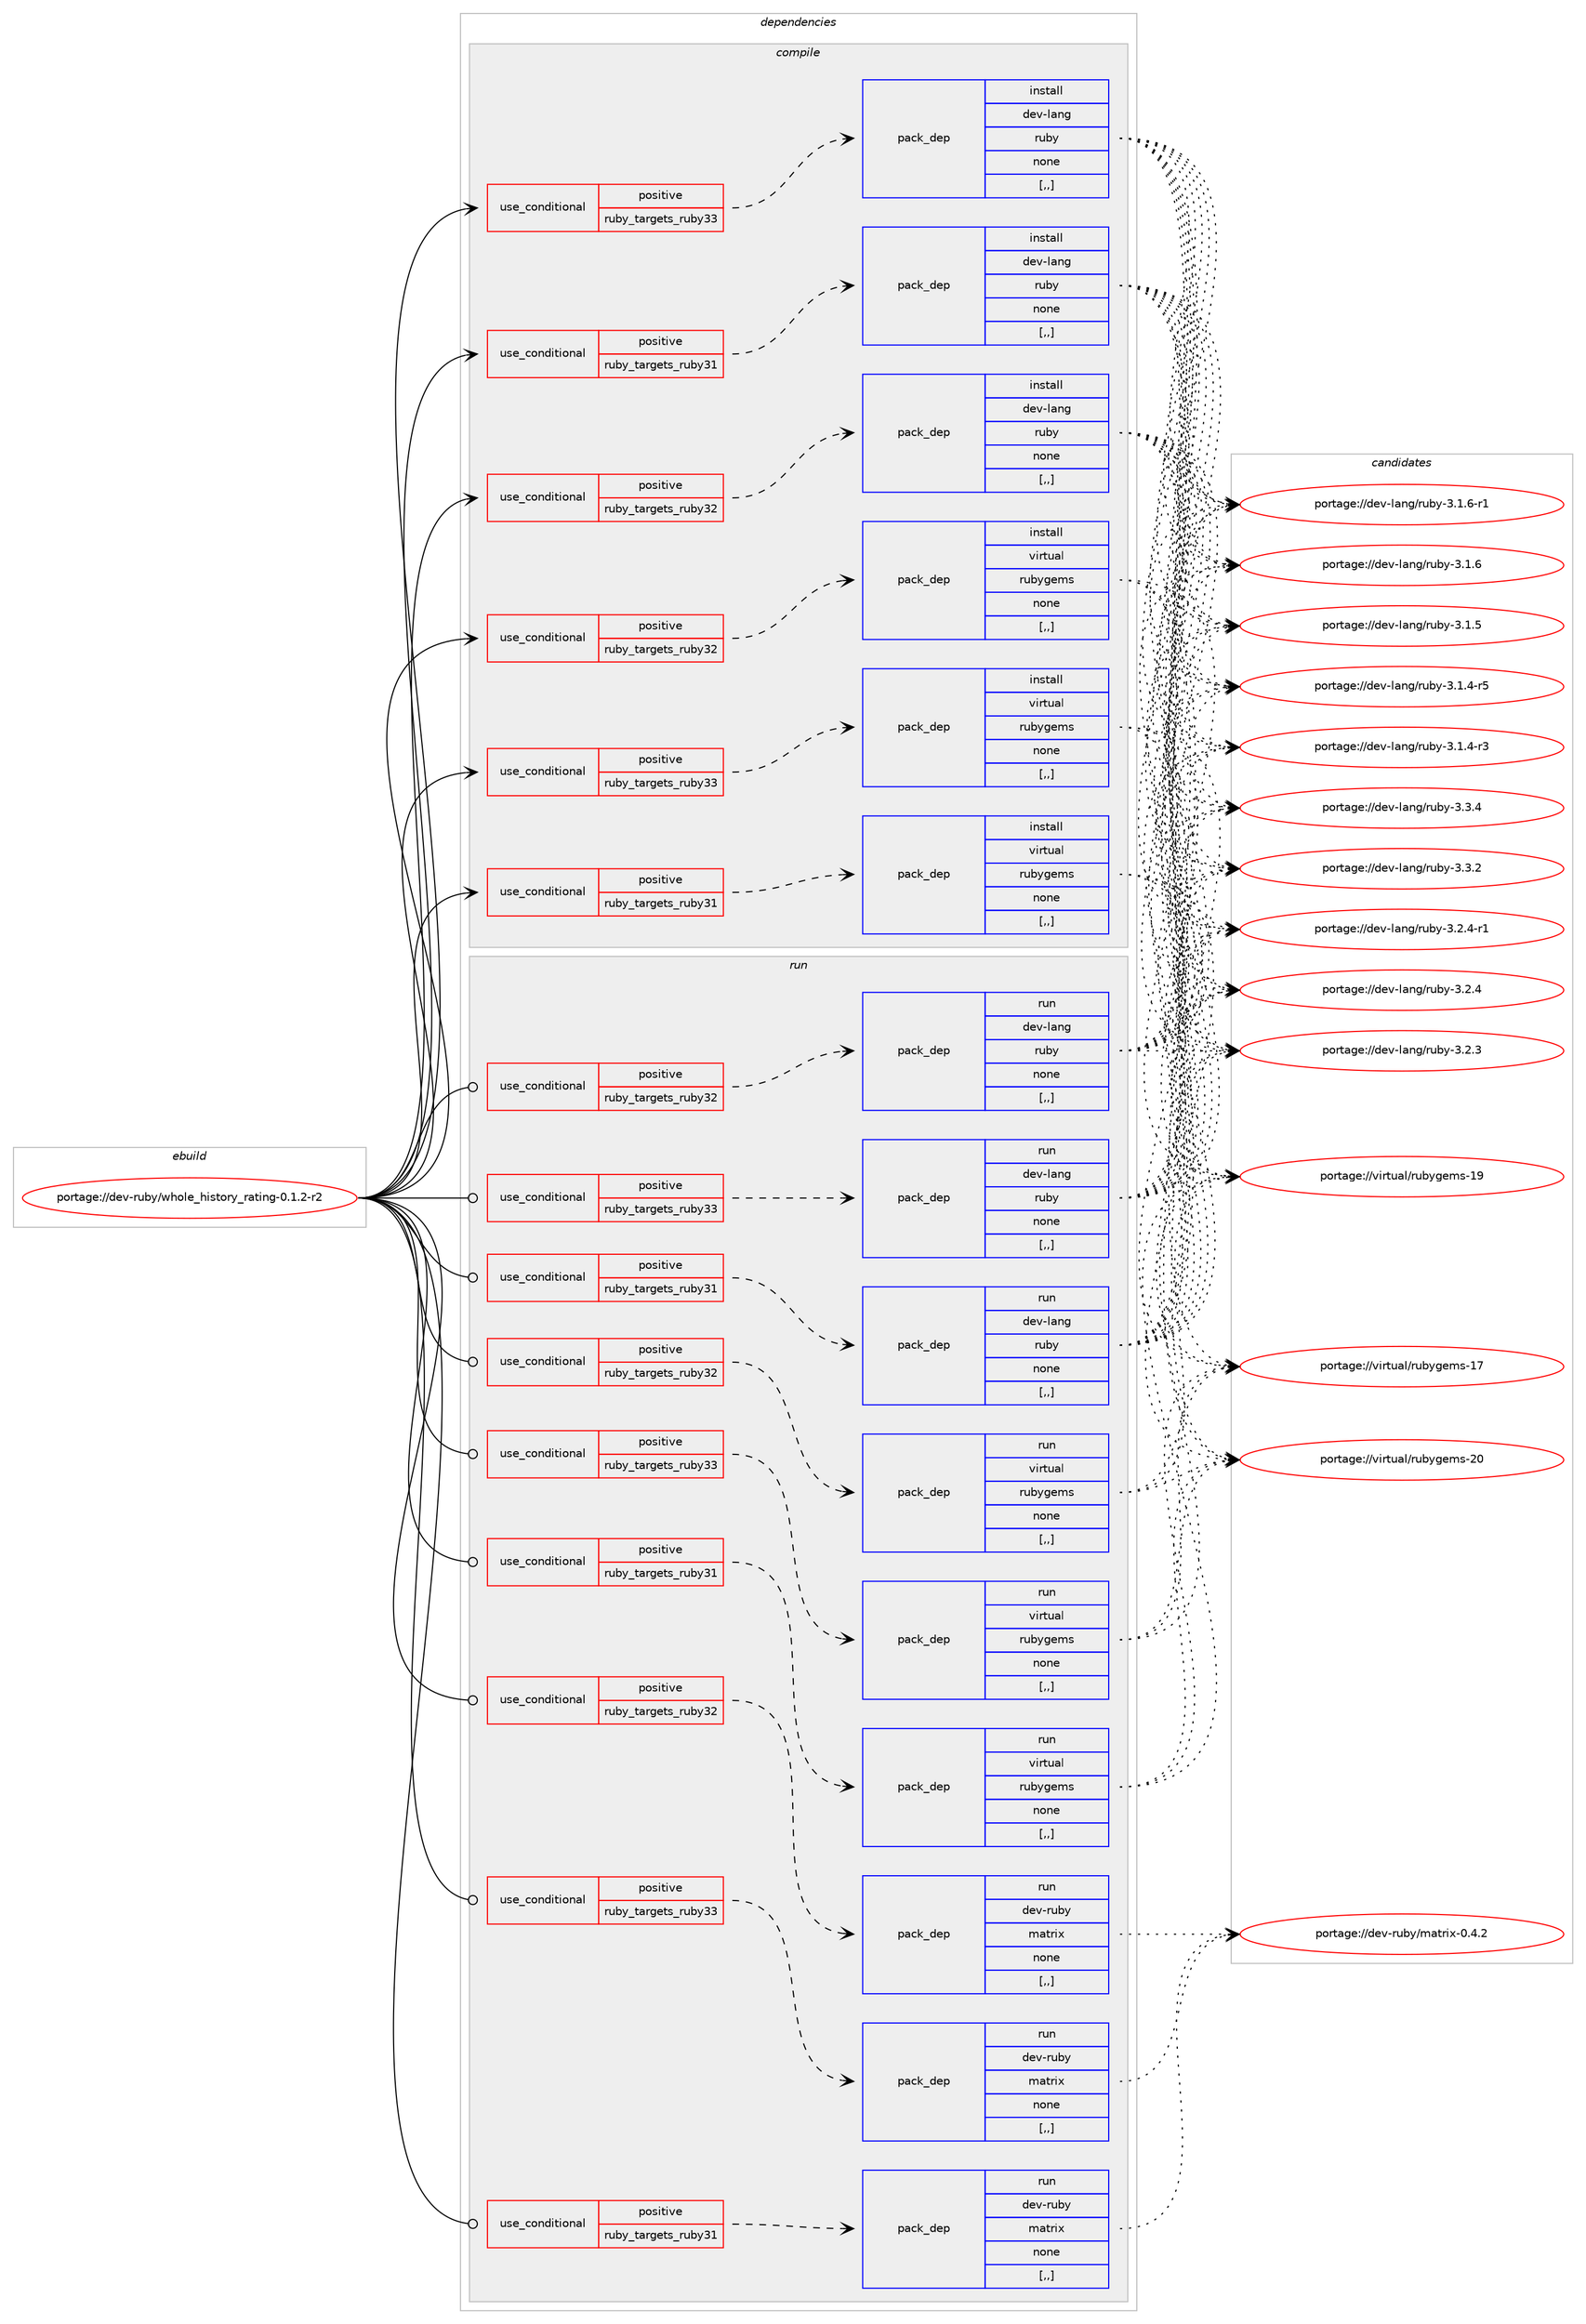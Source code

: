 digraph prolog {

# *************
# Graph options
# *************

newrank=true;
concentrate=true;
compound=true;
graph [rankdir=LR,fontname=Helvetica,fontsize=10,ranksep=1.5];#, ranksep=2.5, nodesep=0.2];
edge  [arrowhead=vee];
node  [fontname=Helvetica,fontsize=10];

# **********
# The ebuild
# **********

subgraph cluster_leftcol {
color=gray;
label=<<i>ebuild</i>>;
id [label="portage://dev-ruby/whole_history_rating-0.1.2-r2", color=red, width=4, href="../dev-ruby/whole_history_rating-0.1.2-r2.svg"];
}

# ****************
# The dependencies
# ****************

subgraph cluster_midcol {
color=gray;
label=<<i>dependencies</i>>;
subgraph cluster_compile {
fillcolor="#eeeeee";
style=filled;
label=<<i>compile</i>>;
subgraph cond58520 {
dependency207193 [label=<<TABLE BORDER="0" CELLBORDER="1" CELLSPACING="0" CELLPADDING="4"><TR><TD ROWSPAN="3" CELLPADDING="10">use_conditional</TD></TR><TR><TD>positive</TD></TR><TR><TD>ruby_targets_ruby31</TD></TR></TABLE>>, shape=none, color=red];
subgraph pack147266 {
dependency207194 [label=<<TABLE BORDER="0" CELLBORDER="1" CELLSPACING="0" CELLPADDING="4" WIDTH="220"><TR><TD ROWSPAN="6" CELLPADDING="30">pack_dep</TD></TR><TR><TD WIDTH="110">install</TD></TR><TR><TD>dev-lang</TD></TR><TR><TD>ruby</TD></TR><TR><TD>none</TD></TR><TR><TD>[,,]</TD></TR></TABLE>>, shape=none, color=blue];
}
dependency207193:e -> dependency207194:w [weight=20,style="dashed",arrowhead="vee"];
}
id:e -> dependency207193:w [weight=20,style="solid",arrowhead="vee"];
subgraph cond58521 {
dependency207195 [label=<<TABLE BORDER="0" CELLBORDER="1" CELLSPACING="0" CELLPADDING="4"><TR><TD ROWSPAN="3" CELLPADDING="10">use_conditional</TD></TR><TR><TD>positive</TD></TR><TR><TD>ruby_targets_ruby31</TD></TR></TABLE>>, shape=none, color=red];
subgraph pack147267 {
dependency207196 [label=<<TABLE BORDER="0" CELLBORDER="1" CELLSPACING="0" CELLPADDING="4" WIDTH="220"><TR><TD ROWSPAN="6" CELLPADDING="30">pack_dep</TD></TR><TR><TD WIDTH="110">install</TD></TR><TR><TD>virtual</TD></TR><TR><TD>rubygems</TD></TR><TR><TD>none</TD></TR><TR><TD>[,,]</TD></TR></TABLE>>, shape=none, color=blue];
}
dependency207195:e -> dependency207196:w [weight=20,style="dashed",arrowhead="vee"];
}
id:e -> dependency207195:w [weight=20,style="solid",arrowhead="vee"];
subgraph cond58522 {
dependency207197 [label=<<TABLE BORDER="0" CELLBORDER="1" CELLSPACING="0" CELLPADDING="4"><TR><TD ROWSPAN="3" CELLPADDING="10">use_conditional</TD></TR><TR><TD>positive</TD></TR><TR><TD>ruby_targets_ruby32</TD></TR></TABLE>>, shape=none, color=red];
subgraph pack147268 {
dependency207198 [label=<<TABLE BORDER="0" CELLBORDER="1" CELLSPACING="0" CELLPADDING="4" WIDTH="220"><TR><TD ROWSPAN="6" CELLPADDING="30">pack_dep</TD></TR><TR><TD WIDTH="110">install</TD></TR><TR><TD>dev-lang</TD></TR><TR><TD>ruby</TD></TR><TR><TD>none</TD></TR><TR><TD>[,,]</TD></TR></TABLE>>, shape=none, color=blue];
}
dependency207197:e -> dependency207198:w [weight=20,style="dashed",arrowhead="vee"];
}
id:e -> dependency207197:w [weight=20,style="solid",arrowhead="vee"];
subgraph cond58523 {
dependency207199 [label=<<TABLE BORDER="0" CELLBORDER="1" CELLSPACING="0" CELLPADDING="4"><TR><TD ROWSPAN="3" CELLPADDING="10">use_conditional</TD></TR><TR><TD>positive</TD></TR><TR><TD>ruby_targets_ruby32</TD></TR></TABLE>>, shape=none, color=red];
subgraph pack147269 {
dependency207200 [label=<<TABLE BORDER="0" CELLBORDER="1" CELLSPACING="0" CELLPADDING="4" WIDTH="220"><TR><TD ROWSPAN="6" CELLPADDING="30">pack_dep</TD></TR><TR><TD WIDTH="110">install</TD></TR><TR><TD>virtual</TD></TR><TR><TD>rubygems</TD></TR><TR><TD>none</TD></TR><TR><TD>[,,]</TD></TR></TABLE>>, shape=none, color=blue];
}
dependency207199:e -> dependency207200:w [weight=20,style="dashed",arrowhead="vee"];
}
id:e -> dependency207199:w [weight=20,style="solid",arrowhead="vee"];
subgraph cond58524 {
dependency207201 [label=<<TABLE BORDER="0" CELLBORDER="1" CELLSPACING="0" CELLPADDING="4"><TR><TD ROWSPAN="3" CELLPADDING="10">use_conditional</TD></TR><TR><TD>positive</TD></TR><TR><TD>ruby_targets_ruby33</TD></TR></TABLE>>, shape=none, color=red];
subgraph pack147270 {
dependency207202 [label=<<TABLE BORDER="0" CELLBORDER="1" CELLSPACING="0" CELLPADDING="4" WIDTH="220"><TR><TD ROWSPAN="6" CELLPADDING="30">pack_dep</TD></TR><TR><TD WIDTH="110">install</TD></TR><TR><TD>dev-lang</TD></TR><TR><TD>ruby</TD></TR><TR><TD>none</TD></TR><TR><TD>[,,]</TD></TR></TABLE>>, shape=none, color=blue];
}
dependency207201:e -> dependency207202:w [weight=20,style="dashed",arrowhead="vee"];
}
id:e -> dependency207201:w [weight=20,style="solid",arrowhead="vee"];
subgraph cond58525 {
dependency207203 [label=<<TABLE BORDER="0" CELLBORDER="1" CELLSPACING="0" CELLPADDING="4"><TR><TD ROWSPAN="3" CELLPADDING="10">use_conditional</TD></TR><TR><TD>positive</TD></TR><TR><TD>ruby_targets_ruby33</TD></TR></TABLE>>, shape=none, color=red];
subgraph pack147271 {
dependency207204 [label=<<TABLE BORDER="0" CELLBORDER="1" CELLSPACING="0" CELLPADDING="4" WIDTH="220"><TR><TD ROWSPAN="6" CELLPADDING="30">pack_dep</TD></TR><TR><TD WIDTH="110">install</TD></TR><TR><TD>virtual</TD></TR><TR><TD>rubygems</TD></TR><TR><TD>none</TD></TR><TR><TD>[,,]</TD></TR></TABLE>>, shape=none, color=blue];
}
dependency207203:e -> dependency207204:w [weight=20,style="dashed",arrowhead="vee"];
}
id:e -> dependency207203:w [weight=20,style="solid",arrowhead="vee"];
}
subgraph cluster_compileandrun {
fillcolor="#eeeeee";
style=filled;
label=<<i>compile and run</i>>;
}
subgraph cluster_run {
fillcolor="#eeeeee";
style=filled;
label=<<i>run</i>>;
subgraph cond58526 {
dependency207205 [label=<<TABLE BORDER="0" CELLBORDER="1" CELLSPACING="0" CELLPADDING="4"><TR><TD ROWSPAN="3" CELLPADDING="10">use_conditional</TD></TR><TR><TD>positive</TD></TR><TR><TD>ruby_targets_ruby31</TD></TR></TABLE>>, shape=none, color=red];
subgraph pack147272 {
dependency207206 [label=<<TABLE BORDER="0" CELLBORDER="1" CELLSPACING="0" CELLPADDING="4" WIDTH="220"><TR><TD ROWSPAN="6" CELLPADDING="30">pack_dep</TD></TR><TR><TD WIDTH="110">run</TD></TR><TR><TD>dev-lang</TD></TR><TR><TD>ruby</TD></TR><TR><TD>none</TD></TR><TR><TD>[,,]</TD></TR></TABLE>>, shape=none, color=blue];
}
dependency207205:e -> dependency207206:w [weight=20,style="dashed",arrowhead="vee"];
}
id:e -> dependency207205:w [weight=20,style="solid",arrowhead="odot"];
subgraph cond58527 {
dependency207207 [label=<<TABLE BORDER="0" CELLBORDER="1" CELLSPACING="0" CELLPADDING="4"><TR><TD ROWSPAN="3" CELLPADDING="10">use_conditional</TD></TR><TR><TD>positive</TD></TR><TR><TD>ruby_targets_ruby31</TD></TR></TABLE>>, shape=none, color=red];
subgraph pack147273 {
dependency207208 [label=<<TABLE BORDER="0" CELLBORDER="1" CELLSPACING="0" CELLPADDING="4" WIDTH="220"><TR><TD ROWSPAN="6" CELLPADDING="30">pack_dep</TD></TR><TR><TD WIDTH="110">run</TD></TR><TR><TD>dev-ruby</TD></TR><TR><TD>matrix</TD></TR><TR><TD>none</TD></TR><TR><TD>[,,]</TD></TR></TABLE>>, shape=none, color=blue];
}
dependency207207:e -> dependency207208:w [weight=20,style="dashed",arrowhead="vee"];
}
id:e -> dependency207207:w [weight=20,style="solid",arrowhead="odot"];
subgraph cond58528 {
dependency207209 [label=<<TABLE BORDER="0" CELLBORDER="1" CELLSPACING="0" CELLPADDING="4"><TR><TD ROWSPAN="3" CELLPADDING="10">use_conditional</TD></TR><TR><TD>positive</TD></TR><TR><TD>ruby_targets_ruby31</TD></TR></TABLE>>, shape=none, color=red];
subgraph pack147274 {
dependency207210 [label=<<TABLE BORDER="0" CELLBORDER="1" CELLSPACING="0" CELLPADDING="4" WIDTH="220"><TR><TD ROWSPAN="6" CELLPADDING="30">pack_dep</TD></TR><TR><TD WIDTH="110">run</TD></TR><TR><TD>virtual</TD></TR><TR><TD>rubygems</TD></TR><TR><TD>none</TD></TR><TR><TD>[,,]</TD></TR></TABLE>>, shape=none, color=blue];
}
dependency207209:e -> dependency207210:w [weight=20,style="dashed",arrowhead="vee"];
}
id:e -> dependency207209:w [weight=20,style="solid",arrowhead="odot"];
subgraph cond58529 {
dependency207211 [label=<<TABLE BORDER="0" CELLBORDER="1" CELLSPACING="0" CELLPADDING="4"><TR><TD ROWSPAN="3" CELLPADDING="10">use_conditional</TD></TR><TR><TD>positive</TD></TR><TR><TD>ruby_targets_ruby32</TD></TR></TABLE>>, shape=none, color=red];
subgraph pack147275 {
dependency207212 [label=<<TABLE BORDER="0" CELLBORDER="1" CELLSPACING="0" CELLPADDING="4" WIDTH="220"><TR><TD ROWSPAN="6" CELLPADDING="30">pack_dep</TD></TR><TR><TD WIDTH="110">run</TD></TR><TR><TD>dev-lang</TD></TR><TR><TD>ruby</TD></TR><TR><TD>none</TD></TR><TR><TD>[,,]</TD></TR></TABLE>>, shape=none, color=blue];
}
dependency207211:e -> dependency207212:w [weight=20,style="dashed",arrowhead="vee"];
}
id:e -> dependency207211:w [weight=20,style="solid",arrowhead="odot"];
subgraph cond58530 {
dependency207213 [label=<<TABLE BORDER="0" CELLBORDER="1" CELLSPACING="0" CELLPADDING="4"><TR><TD ROWSPAN="3" CELLPADDING="10">use_conditional</TD></TR><TR><TD>positive</TD></TR><TR><TD>ruby_targets_ruby32</TD></TR></TABLE>>, shape=none, color=red];
subgraph pack147276 {
dependency207214 [label=<<TABLE BORDER="0" CELLBORDER="1" CELLSPACING="0" CELLPADDING="4" WIDTH="220"><TR><TD ROWSPAN="6" CELLPADDING="30">pack_dep</TD></TR><TR><TD WIDTH="110">run</TD></TR><TR><TD>dev-ruby</TD></TR><TR><TD>matrix</TD></TR><TR><TD>none</TD></TR><TR><TD>[,,]</TD></TR></TABLE>>, shape=none, color=blue];
}
dependency207213:e -> dependency207214:w [weight=20,style="dashed",arrowhead="vee"];
}
id:e -> dependency207213:w [weight=20,style="solid",arrowhead="odot"];
subgraph cond58531 {
dependency207215 [label=<<TABLE BORDER="0" CELLBORDER="1" CELLSPACING="0" CELLPADDING="4"><TR><TD ROWSPAN="3" CELLPADDING="10">use_conditional</TD></TR><TR><TD>positive</TD></TR><TR><TD>ruby_targets_ruby32</TD></TR></TABLE>>, shape=none, color=red];
subgraph pack147277 {
dependency207216 [label=<<TABLE BORDER="0" CELLBORDER="1" CELLSPACING="0" CELLPADDING="4" WIDTH="220"><TR><TD ROWSPAN="6" CELLPADDING="30">pack_dep</TD></TR><TR><TD WIDTH="110">run</TD></TR><TR><TD>virtual</TD></TR><TR><TD>rubygems</TD></TR><TR><TD>none</TD></TR><TR><TD>[,,]</TD></TR></TABLE>>, shape=none, color=blue];
}
dependency207215:e -> dependency207216:w [weight=20,style="dashed",arrowhead="vee"];
}
id:e -> dependency207215:w [weight=20,style="solid",arrowhead="odot"];
subgraph cond58532 {
dependency207217 [label=<<TABLE BORDER="0" CELLBORDER="1" CELLSPACING="0" CELLPADDING="4"><TR><TD ROWSPAN="3" CELLPADDING="10">use_conditional</TD></TR><TR><TD>positive</TD></TR><TR><TD>ruby_targets_ruby33</TD></TR></TABLE>>, shape=none, color=red];
subgraph pack147278 {
dependency207218 [label=<<TABLE BORDER="0" CELLBORDER="1" CELLSPACING="0" CELLPADDING="4" WIDTH="220"><TR><TD ROWSPAN="6" CELLPADDING="30">pack_dep</TD></TR><TR><TD WIDTH="110">run</TD></TR><TR><TD>dev-lang</TD></TR><TR><TD>ruby</TD></TR><TR><TD>none</TD></TR><TR><TD>[,,]</TD></TR></TABLE>>, shape=none, color=blue];
}
dependency207217:e -> dependency207218:w [weight=20,style="dashed",arrowhead="vee"];
}
id:e -> dependency207217:w [weight=20,style="solid",arrowhead="odot"];
subgraph cond58533 {
dependency207219 [label=<<TABLE BORDER="0" CELLBORDER="1" CELLSPACING="0" CELLPADDING="4"><TR><TD ROWSPAN="3" CELLPADDING="10">use_conditional</TD></TR><TR><TD>positive</TD></TR><TR><TD>ruby_targets_ruby33</TD></TR></TABLE>>, shape=none, color=red];
subgraph pack147279 {
dependency207220 [label=<<TABLE BORDER="0" CELLBORDER="1" CELLSPACING="0" CELLPADDING="4" WIDTH="220"><TR><TD ROWSPAN="6" CELLPADDING="30">pack_dep</TD></TR><TR><TD WIDTH="110">run</TD></TR><TR><TD>dev-ruby</TD></TR><TR><TD>matrix</TD></TR><TR><TD>none</TD></TR><TR><TD>[,,]</TD></TR></TABLE>>, shape=none, color=blue];
}
dependency207219:e -> dependency207220:w [weight=20,style="dashed",arrowhead="vee"];
}
id:e -> dependency207219:w [weight=20,style="solid",arrowhead="odot"];
subgraph cond58534 {
dependency207221 [label=<<TABLE BORDER="0" CELLBORDER="1" CELLSPACING="0" CELLPADDING="4"><TR><TD ROWSPAN="3" CELLPADDING="10">use_conditional</TD></TR><TR><TD>positive</TD></TR><TR><TD>ruby_targets_ruby33</TD></TR></TABLE>>, shape=none, color=red];
subgraph pack147280 {
dependency207222 [label=<<TABLE BORDER="0" CELLBORDER="1" CELLSPACING="0" CELLPADDING="4" WIDTH="220"><TR><TD ROWSPAN="6" CELLPADDING="30">pack_dep</TD></TR><TR><TD WIDTH="110">run</TD></TR><TR><TD>virtual</TD></TR><TR><TD>rubygems</TD></TR><TR><TD>none</TD></TR><TR><TD>[,,]</TD></TR></TABLE>>, shape=none, color=blue];
}
dependency207221:e -> dependency207222:w [weight=20,style="dashed",arrowhead="vee"];
}
id:e -> dependency207221:w [weight=20,style="solid",arrowhead="odot"];
}
}

# **************
# The candidates
# **************

subgraph cluster_choices {
rank=same;
color=gray;
label=<<i>candidates</i>>;

subgraph choice147266 {
color=black;
nodesep=1;
choice10010111845108971101034711411798121455146514652 [label="portage://dev-lang/ruby-3.3.4", color=red, width=4,href="../dev-lang/ruby-3.3.4.svg"];
choice10010111845108971101034711411798121455146514650 [label="portage://dev-lang/ruby-3.3.2", color=red, width=4,href="../dev-lang/ruby-3.3.2.svg"];
choice100101118451089711010347114117981214551465046524511449 [label="portage://dev-lang/ruby-3.2.4-r1", color=red, width=4,href="../dev-lang/ruby-3.2.4-r1.svg"];
choice10010111845108971101034711411798121455146504652 [label="portage://dev-lang/ruby-3.2.4", color=red, width=4,href="../dev-lang/ruby-3.2.4.svg"];
choice10010111845108971101034711411798121455146504651 [label="portage://dev-lang/ruby-3.2.3", color=red, width=4,href="../dev-lang/ruby-3.2.3.svg"];
choice100101118451089711010347114117981214551464946544511449 [label="portage://dev-lang/ruby-3.1.6-r1", color=red, width=4,href="../dev-lang/ruby-3.1.6-r1.svg"];
choice10010111845108971101034711411798121455146494654 [label="portage://dev-lang/ruby-3.1.6", color=red, width=4,href="../dev-lang/ruby-3.1.6.svg"];
choice10010111845108971101034711411798121455146494653 [label="portage://dev-lang/ruby-3.1.5", color=red, width=4,href="../dev-lang/ruby-3.1.5.svg"];
choice100101118451089711010347114117981214551464946524511453 [label="portage://dev-lang/ruby-3.1.4-r5", color=red, width=4,href="../dev-lang/ruby-3.1.4-r5.svg"];
choice100101118451089711010347114117981214551464946524511451 [label="portage://dev-lang/ruby-3.1.4-r3", color=red, width=4,href="../dev-lang/ruby-3.1.4-r3.svg"];
dependency207194:e -> choice10010111845108971101034711411798121455146514652:w [style=dotted,weight="100"];
dependency207194:e -> choice10010111845108971101034711411798121455146514650:w [style=dotted,weight="100"];
dependency207194:e -> choice100101118451089711010347114117981214551465046524511449:w [style=dotted,weight="100"];
dependency207194:e -> choice10010111845108971101034711411798121455146504652:w [style=dotted,weight="100"];
dependency207194:e -> choice10010111845108971101034711411798121455146504651:w [style=dotted,weight="100"];
dependency207194:e -> choice100101118451089711010347114117981214551464946544511449:w [style=dotted,weight="100"];
dependency207194:e -> choice10010111845108971101034711411798121455146494654:w [style=dotted,weight="100"];
dependency207194:e -> choice10010111845108971101034711411798121455146494653:w [style=dotted,weight="100"];
dependency207194:e -> choice100101118451089711010347114117981214551464946524511453:w [style=dotted,weight="100"];
dependency207194:e -> choice100101118451089711010347114117981214551464946524511451:w [style=dotted,weight="100"];
}
subgraph choice147267 {
color=black;
nodesep=1;
choice118105114116117971084711411798121103101109115455048 [label="portage://virtual/rubygems-20", color=red, width=4,href="../virtual/rubygems-20.svg"];
choice118105114116117971084711411798121103101109115454957 [label="portage://virtual/rubygems-19", color=red, width=4,href="../virtual/rubygems-19.svg"];
choice118105114116117971084711411798121103101109115454955 [label="portage://virtual/rubygems-17", color=red, width=4,href="../virtual/rubygems-17.svg"];
dependency207196:e -> choice118105114116117971084711411798121103101109115455048:w [style=dotted,weight="100"];
dependency207196:e -> choice118105114116117971084711411798121103101109115454957:w [style=dotted,weight="100"];
dependency207196:e -> choice118105114116117971084711411798121103101109115454955:w [style=dotted,weight="100"];
}
subgraph choice147268 {
color=black;
nodesep=1;
choice10010111845108971101034711411798121455146514652 [label="portage://dev-lang/ruby-3.3.4", color=red, width=4,href="../dev-lang/ruby-3.3.4.svg"];
choice10010111845108971101034711411798121455146514650 [label="portage://dev-lang/ruby-3.3.2", color=red, width=4,href="../dev-lang/ruby-3.3.2.svg"];
choice100101118451089711010347114117981214551465046524511449 [label="portage://dev-lang/ruby-3.2.4-r1", color=red, width=4,href="../dev-lang/ruby-3.2.4-r1.svg"];
choice10010111845108971101034711411798121455146504652 [label="portage://dev-lang/ruby-3.2.4", color=red, width=4,href="../dev-lang/ruby-3.2.4.svg"];
choice10010111845108971101034711411798121455146504651 [label="portage://dev-lang/ruby-3.2.3", color=red, width=4,href="../dev-lang/ruby-3.2.3.svg"];
choice100101118451089711010347114117981214551464946544511449 [label="portage://dev-lang/ruby-3.1.6-r1", color=red, width=4,href="../dev-lang/ruby-3.1.6-r1.svg"];
choice10010111845108971101034711411798121455146494654 [label="portage://dev-lang/ruby-3.1.6", color=red, width=4,href="../dev-lang/ruby-3.1.6.svg"];
choice10010111845108971101034711411798121455146494653 [label="portage://dev-lang/ruby-3.1.5", color=red, width=4,href="../dev-lang/ruby-3.1.5.svg"];
choice100101118451089711010347114117981214551464946524511453 [label="portage://dev-lang/ruby-3.1.4-r5", color=red, width=4,href="../dev-lang/ruby-3.1.4-r5.svg"];
choice100101118451089711010347114117981214551464946524511451 [label="portage://dev-lang/ruby-3.1.4-r3", color=red, width=4,href="../dev-lang/ruby-3.1.4-r3.svg"];
dependency207198:e -> choice10010111845108971101034711411798121455146514652:w [style=dotted,weight="100"];
dependency207198:e -> choice10010111845108971101034711411798121455146514650:w [style=dotted,weight="100"];
dependency207198:e -> choice100101118451089711010347114117981214551465046524511449:w [style=dotted,weight="100"];
dependency207198:e -> choice10010111845108971101034711411798121455146504652:w [style=dotted,weight="100"];
dependency207198:e -> choice10010111845108971101034711411798121455146504651:w [style=dotted,weight="100"];
dependency207198:e -> choice100101118451089711010347114117981214551464946544511449:w [style=dotted,weight="100"];
dependency207198:e -> choice10010111845108971101034711411798121455146494654:w [style=dotted,weight="100"];
dependency207198:e -> choice10010111845108971101034711411798121455146494653:w [style=dotted,weight="100"];
dependency207198:e -> choice100101118451089711010347114117981214551464946524511453:w [style=dotted,weight="100"];
dependency207198:e -> choice100101118451089711010347114117981214551464946524511451:w [style=dotted,weight="100"];
}
subgraph choice147269 {
color=black;
nodesep=1;
choice118105114116117971084711411798121103101109115455048 [label="portage://virtual/rubygems-20", color=red, width=4,href="../virtual/rubygems-20.svg"];
choice118105114116117971084711411798121103101109115454957 [label="portage://virtual/rubygems-19", color=red, width=4,href="../virtual/rubygems-19.svg"];
choice118105114116117971084711411798121103101109115454955 [label="portage://virtual/rubygems-17", color=red, width=4,href="../virtual/rubygems-17.svg"];
dependency207200:e -> choice118105114116117971084711411798121103101109115455048:w [style=dotted,weight="100"];
dependency207200:e -> choice118105114116117971084711411798121103101109115454957:w [style=dotted,weight="100"];
dependency207200:e -> choice118105114116117971084711411798121103101109115454955:w [style=dotted,weight="100"];
}
subgraph choice147270 {
color=black;
nodesep=1;
choice10010111845108971101034711411798121455146514652 [label="portage://dev-lang/ruby-3.3.4", color=red, width=4,href="../dev-lang/ruby-3.3.4.svg"];
choice10010111845108971101034711411798121455146514650 [label="portage://dev-lang/ruby-3.3.2", color=red, width=4,href="../dev-lang/ruby-3.3.2.svg"];
choice100101118451089711010347114117981214551465046524511449 [label="portage://dev-lang/ruby-3.2.4-r1", color=red, width=4,href="../dev-lang/ruby-3.2.4-r1.svg"];
choice10010111845108971101034711411798121455146504652 [label="portage://dev-lang/ruby-3.2.4", color=red, width=4,href="../dev-lang/ruby-3.2.4.svg"];
choice10010111845108971101034711411798121455146504651 [label="portage://dev-lang/ruby-3.2.3", color=red, width=4,href="../dev-lang/ruby-3.2.3.svg"];
choice100101118451089711010347114117981214551464946544511449 [label="portage://dev-lang/ruby-3.1.6-r1", color=red, width=4,href="../dev-lang/ruby-3.1.6-r1.svg"];
choice10010111845108971101034711411798121455146494654 [label="portage://dev-lang/ruby-3.1.6", color=red, width=4,href="../dev-lang/ruby-3.1.6.svg"];
choice10010111845108971101034711411798121455146494653 [label="portage://dev-lang/ruby-3.1.5", color=red, width=4,href="../dev-lang/ruby-3.1.5.svg"];
choice100101118451089711010347114117981214551464946524511453 [label="portage://dev-lang/ruby-3.1.4-r5", color=red, width=4,href="../dev-lang/ruby-3.1.4-r5.svg"];
choice100101118451089711010347114117981214551464946524511451 [label="portage://dev-lang/ruby-3.1.4-r3", color=red, width=4,href="../dev-lang/ruby-3.1.4-r3.svg"];
dependency207202:e -> choice10010111845108971101034711411798121455146514652:w [style=dotted,weight="100"];
dependency207202:e -> choice10010111845108971101034711411798121455146514650:w [style=dotted,weight="100"];
dependency207202:e -> choice100101118451089711010347114117981214551465046524511449:w [style=dotted,weight="100"];
dependency207202:e -> choice10010111845108971101034711411798121455146504652:w [style=dotted,weight="100"];
dependency207202:e -> choice10010111845108971101034711411798121455146504651:w [style=dotted,weight="100"];
dependency207202:e -> choice100101118451089711010347114117981214551464946544511449:w [style=dotted,weight="100"];
dependency207202:e -> choice10010111845108971101034711411798121455146494654:w [style=dotted,weight="100"];
dependency207202:e -> choice10010111845108971101034711411798121455146494653:w [style=dotted,weight="100"];
dependency207202:e -> choice100101118451089711010347114117981214551464946524511453:w [style=dotted,weight="100"];
dependency207202:e -> choice100101118451089711010347114117981214551464946524511451:w [style=dotted,weight="100"];
}
subgraph choice147271 {
color=black;
nodesep=1;
choice118105114116117971084711411798121103101109115455048 [label="portage://virtual/rubygems-20", color=red, width=4,href="../virtual/rubygems-20.svg"];
choice118105114116117971084711411798121103101109115454957 [label="portage://virtual/rubygems-19", color=red, width=4,href="../virtual/rubygems-19.svg"];
choice118105114116117971084711411798121103101109115454955 [label="portage://virtual/rubygems-17", color=red, width=4,href="../virtual/rubygems-17.svg"];
dependency207204:e -> choice118105114116117971084711411798121103101109115455048:w [style=dotted,weight="100"];
dependency207204:e -> choice118105114116117971084711411798121103101109115454957:w [style=dotted,weight="100"];
dependency207204:e -> choice118105114116117971084711411798121103101109115454955:w [style=dotted,weight="100"];
}
subgraph choice147272 {
color=black;
nodesep=1;
choice10010111845108971101034711411798121455146514652 [label="portage://dev-lang/ruby-3.3.4", color=red, width=4,href="../dev-lang/ruby-3.3.4.svg"];
choice10010111845108971101034711411798121455146514650 [label="portage://dev-lang/ruby-3.3.2", color=red, width=4,href="../dev-lang/ruby-3.3.2.svg"];
choice100101118451089711010347114117981214551465046524511449 [label="portage://dev-lang/ruby-3.2.4-r1", color=red, width=4,href="../dev-lang/ruby-3.2.4-r1.svg"];
choice10010111845108971101034711411798121455146504652 [label="portage://dev-lang/ruby-3.2.4", color=red, width=4,href="../dev-lang/ruby-3.2.4.svg"];
choice10010111845108971101034711411798121455146504651 [label="portage://dev-lang/ruby-3.2.3", color=red, width=4,href="../dev-lang/ruby-3.2.3.svg"];
choice100101118451089711010347114117981214551464946544511449 [label="portage://dev-lang/ruby-3.1.6-r1", color=red, width=4,href="../dev-lang/ruby-3.1.6-r1.svg"];
choice10010111845108971101034711411798121455146494654 [label="portage://dev-lang/ruby-3.1.6", color=red, width=4,href="../dev-lang/ruby-3.1.6.svg"];
choice10010111845108971101034711411798121455146494653 [label="portage://dev-lang/ruby-3.1.5", color=red, width=4,href="../dev-lang/ruby-3.1.5.svg"];
choice100101118451089711010347114117981214551464946524511453 [label="portage://dev-lang/ruby-3.1.4-r5", color=red, width=4,href="../dev-lang/ruby-3.1.4-r5.svg"];
choice100101118451089711010347114117981214551464946524511451 [label="portage://dev-lang/ruby-3.1.4-r3", color=red, width=4,href="../dev-lang/ruby-3.1.4-r3.svg"];
dependency207206:e -> choice10010111845108971101034711411798121455146514652:w [style=dotted,weight="100"];
dependency207206:e -> choice10010111845108971101034711411798121455146514650:w [style=dotted,weight="100"];
dependency207206:e -> choice100101118451089711010347114117981214551465046524511449:w [style=dotted,weight="100"];
dependency207206:e -> choice10010111845108971101034711411798121455146504652:w [style=dotted,weight="100"];
dependency207206:e -> choice10010111845108971101034711411798121455146504651:w [style=dotted,weight="100"];
dependency207206:e -> choice100101118451089711010347114117981214551464946544511449:w [style=dotted,weight="100"];
dependency207206:e -> choice10010111845108971101034711411798121455146494654:w [style=dotted,weight="100"];
dependency207206:e -> choice10010111845108971101034711411798121455146494653:w [style=dotted,weight="100"];
dependency207206:e -> choice100101118451089711010347114117981214551464946524511453:w [style=dotted,weight="100"];
dependency207206:e -> choice100101118451089711010347114117981214551464946524511451:w [style=dotted,weight="100"];
}
subgraph choice147273 {
color=black;
nodesep=1;
choice10010111845114117981214710997116114105120454846524650 [label="portage://dev-ruby/matrix-0.4.2", color=red, width=4,href="../dev-ruby/matrix-0.4.2.svg"];
dependency207208:e -> choice10010111845114117981214710997116114105120454846524650:w [style=dotted,weight="100"];
}
subgraph choice147274 {
color=black;
nodesep=1;
choice118105114116117971084711411798121103101109115455048 [label="portage://virtual/rubygems-20", color=red, width=4,href="../virtual/rubygems-20.svg"];
choice118105114116117971084711411798121103101109115454957 [label="portage://virtual/rubygems-19", color=red, width=4,href="../virtual/rubygems-19.svg"];
choice118105114116117971084711411798121103101109115454955 [label="portage://virtual/rubygems-17", color=red, width=4,href="../virtual/rubygems-17.svg"];
dependency207210:e -> choice118105114116117971084711411798121103101109115455048:w [style=dotted,weight="100"];
dependency207210:e -> choice118105114116117971084711411798121103101109115454957:w [style=dotted,weight="100"];
dependency207210:e -> choice118105114116117971084711411798121103101109115454955:w [style=dotted,weight="100"];
}
subgraph choice147275 {
color=black;
nodesep=1;
choice10010111845108971101034711411798121455146514652 [label="portage://dev-lang/ruby-3.3.4", color=red, width=4,href="../dev-lang/ruby-3.3.4.svg"];
choice10010111845108971101034711411798121455146514650 [label="portage://dev-lang/ruby-3.3.2", color=red, width=4,href="../dev-lang/ruby-3.3.2.svg"];
choice100101118451089711010347114117981214551465046524511449 [label="portage://dev-lang/ruby-3.2.4-r1", color=red, width=4,href="../dev-lang/ruby-3.2.4-r1.svg"];
choice10010111845108971101034711411798121455146504652 [label="portage://dev-lang/ruby-3.2.4", color=red, width=4,href="../dev-lang/ruby-3.2.4.svg"];
choice10010111845108971101034711411798121455146504651 [label="portage://dev-lang/ruby-3.2.3", color=red, width=4,href="../dev-lang/ruby-3.2.3.svg"];
choice100101118451089711010347114117981214551464946544511449 [label="portage://dev-lang/ruby-3.1.6-r1", color=red, width=4,href="../dev-lang/ruby-3.1.6-r1.svg"];
choice10010111845108971101034711411798121455146494654 [label="portage://dev-lang/ruby-3.1.6", color=red, width=4,href="../dev-lang/ruby-3.1.6.svg"];
choice10010111845108971101034711411798121455146494653 [label="portage://dev-lang/ruby-3.1.5", color=red, width=4,href="../dev-lang/ruby-3.1.5.svg"];
choice100101118451089711010347114117981214551464946524511453 [label="portage://dev-lang/ruby-3.1.4-r5", color=red, width=4,href="../dev-lang/ruby-3.1.4-r5.svg"];
choice100101118451089711010347114117981214551464946524511451 [label="portage://dev-lang/ruby-3.1.4-r3", color=red, width=4,href="../dev-lang/ruby-3.1.4-r3.svg"];
dependency207212:e -> choice10010111845108971101034711411798121455146514652:w [style=dotted,weight="100"];
dependency207212:e -> choice10010111845108971101034711411798121455146514650:w [style=dotted,weight="100"];
dependency207212:e -> choice100101118451089711010347114117981214551465046524511449:w [style=dotted,weight="100"];
dependency207212:e -> choice10010111845108971101034711411798121455146504652:w [style=dotted,weight="100"];
dependency207212:e -> choice10010111845108971101034711411798121455146504651:w [style=dotted,weight="100"];
dependency207212:e -> choice100101118451089711010347114117981214551464946544511449:w [style=dotted,weight="100"];
dependency207212:e -> choice10010111845108971101034711411798121455146494654:w [style=dotted,weight="100"];
dependency207212:e -> choice10010111845108971101034711411798121455146494653:w [style=dotted,weight="100"];
dependency207212:e -> choice100101118451089711010347114117981214551464946524511453:w [style=dotted,weight="100"];
dependency207212:e -> choice100101118451089711010347114117981214551464946524511451:w [style=dotted,weight="100"];
}
subgraph choice147276 {
color=black;
nodesep=1;
choice10010111845114117981214710997116114105120454846524650 [label="portage://dev-ruby/matrix-0.4.2", color=red, width=4,href="../dev-ruby/matrix-0.4.2.svg"];
dependency207214:e -> choice10010111845114117981214710997116114105120454846524650:w [style=dotted,weight="100"];
}
subgraph choice147277 {
color=black;
nodesep=1;
choice118105114116117971084711411798121103101109115455048 [label="portage://virtual/rubygems-20", color=red, width=4,href="../virtual/rubygems-20.svg"];
choice118105114116117971084711411798121103101109115454957 [label="portage://virtual/rubygems-19", color=red, width=4,href="../virtual/rubygems-19.svg"];
choice118105114116117971084711411798121103101109115454955 [label="portage://virtual/rubygems-17", color=red, width=4,href="../virtual/rubygems-17.svg"];
dependency207216:e -> choice118105114116117971084711411798121103101109115455048:w [style=dotted,weight="100"];
dependency207216:e -> choice118105114116117971084711411798121103101109115454957:w [style=dotted,weight="100"];
dependency207216:e -> choice118105114116117971084711411798121103101109115454955:w [style=dotted,weight="100"];
}
subgraph choice147278 {
color=black;
nodesep=1;
choice10010111845108971101034711411798121455146514652 [label="portage://dev-lang/ruby-3.3.4", color=red, width=4,href="../dev-lang/ruby-3.3.4.svg"];
choice10010111845108971101034711411798121455146514650 [label="portage://dev-lang/ruby-3.3.2", color=red, width=4,href="../dev-lang/ruby-3.3.2.svg"];
choice100101118451089711010347114117981214551465046524511449 [label="portage://dev-lang/ruby-3.2.4-r1", color=red, width=4,href="../dev-lang/ruby-3.2.4-r1.svg"];
choice10010111845108971101034711411798121455146504652 [label="portage://dev-lang/ruby-3.2.4", color=red, width=4,href="../dev-lang/ruby-3.2.4.svg"];
choice10010111845108971101034711411798121455146504651 [label="portage://dev-lang/ruby-3.2.3", color=red, width=4,href="../dev-lang/ruby-3.2.3.svg"];
choice100101118451089711010347114117981214551464946544511449 [label="portage://dev-lang/ruby-3.1.6-r1", color=red, width=4,href="../dev-lang/ruby-3.1.6-r1.svg"];
choice10010111845108971101034711411798121455146494654 [label="portage://dev-lang/ruby-3.1.6", color=red, width=4,href="../dev-lang/ruby-3.1.6.svg"];
choice10010111845108971101034711411798121455146494653 [label="portage://dev-lang/ruby-3.1.5", color=red, width=4,href="../dev-lang/ruby-3.1.5.svg"];
choice100101118451089711010347114117981214551464946524511453 [label="portage://dev-lang/ruby-3.1.4-r5", color=red, width=4,href="../dev-lang/ruby-3.1.4-r5.svg"];
choice100101118451089711010347114117981214551464946524511451 [label="portage://dev-lang/ruby-3.1.4-r3", color=red, width=4,href="../dev-lang/ruby-3.1.4-r3.svg"];
dependency207218:e -> choice10010111845108971101034711411798121455146514652:w [style=dotted,weight="100"];
dependency207218:e -> choice10010111845108971101034711411798121455146514650:w [style=dotted,weight="100"];
dependency207218:e -> choice100101118451089711010347114117981214551465046524511449:w [style=dotted,weight="100"];
dependency207218:e -> choice10010111845108971101034711411798121455146504652:w [style=dotted,weight="100"];
dependency207218:e -> choice10010111845108971101034711411798121455146504651:w [style=dotted,weight="100"];
dependency207218:e -> choice100101118451089711010347114117981214551464946544511449:w [style=dotted,weight="100"];
dependency207218:e -> choice10010111845108971101034711411798121455146494654:w [style=dotted,weight="100"];
dependency207218:e -> choice10010111845108971101034711411798121455146494653:w [style=dotted,weight="100"];
dependency207218:e -> choice100101118451089711010347114117981214551464946524511453:w [style=dotted,weight="100"];
dependency207218:e -> choice100101118451089711010347114117981214551464946524511451:w [style=dotted,weight="100"];
}
subgraph choice147279 {
color=black;
nodesep=1;
choice10010111845114117981214710997116114105120454846524650 [label="portage://dev-ruby/matrix-0.4.2", color=red, width=4,href="../dev-ruby/matrix-0.4.2.svg"];
dependency207220:e -> choice10010111845114117981214710997116114105120454846524650:w [style=dotted,weight="100"];
}
subgraph choice147280 {
color=black;
nodesep=1;
choice118105114116117971084711411798121103101109115455048 [label="portage://virtual/rubygems-20", color=red, width=4,href="../virtual/rubygems-20.svg"];
choice118105114116117971084711411798121103101109115454957 [label="portage://virtual/rubygems-19", color=red, width=4,href="../virtual/rubygems-19.svg"];
choice118105114116117971084711411798121103101109115454955 [label="portage://virtual/rubygems-17", color=red, width=4,href="../virtual/rubygems-17.svg"];
dependency207222:e -> choice118105114116117971084711411798121103101109115455048:w [style=dotted,weight="100"];
dependency207222:e -> choice118105114116117971084711411798121103101109115454957:w [style=dotted,weight="100"];
dependency207222:e -> choice118105114116117971084711411798121103101109115454955:w [style=dotted,weight="100"];
}
}

}
